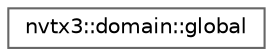 digraph "类继承关系图"
{
 // LATEX_PDF_SIZE
  bgcolor="transparent";
  edge [fontname=Helvetica,fontsize=10,labelfontname=Helvetica,labelfontsize=10];
  node [fontname=Helvetica,fontsize=10,shape=box,height=0.2,width=0.4];
  rankdir="LR";
  Node0 [id="Node000000",label="nvtx3::domain::global",height=0.2,width=0.4,color="grey40", fillcolor="white", style="filled",URL="$structnvtx3_1_1domain_1_1global.html",tooltip="Tag type for the \"global\" NVTX domain."];
}

